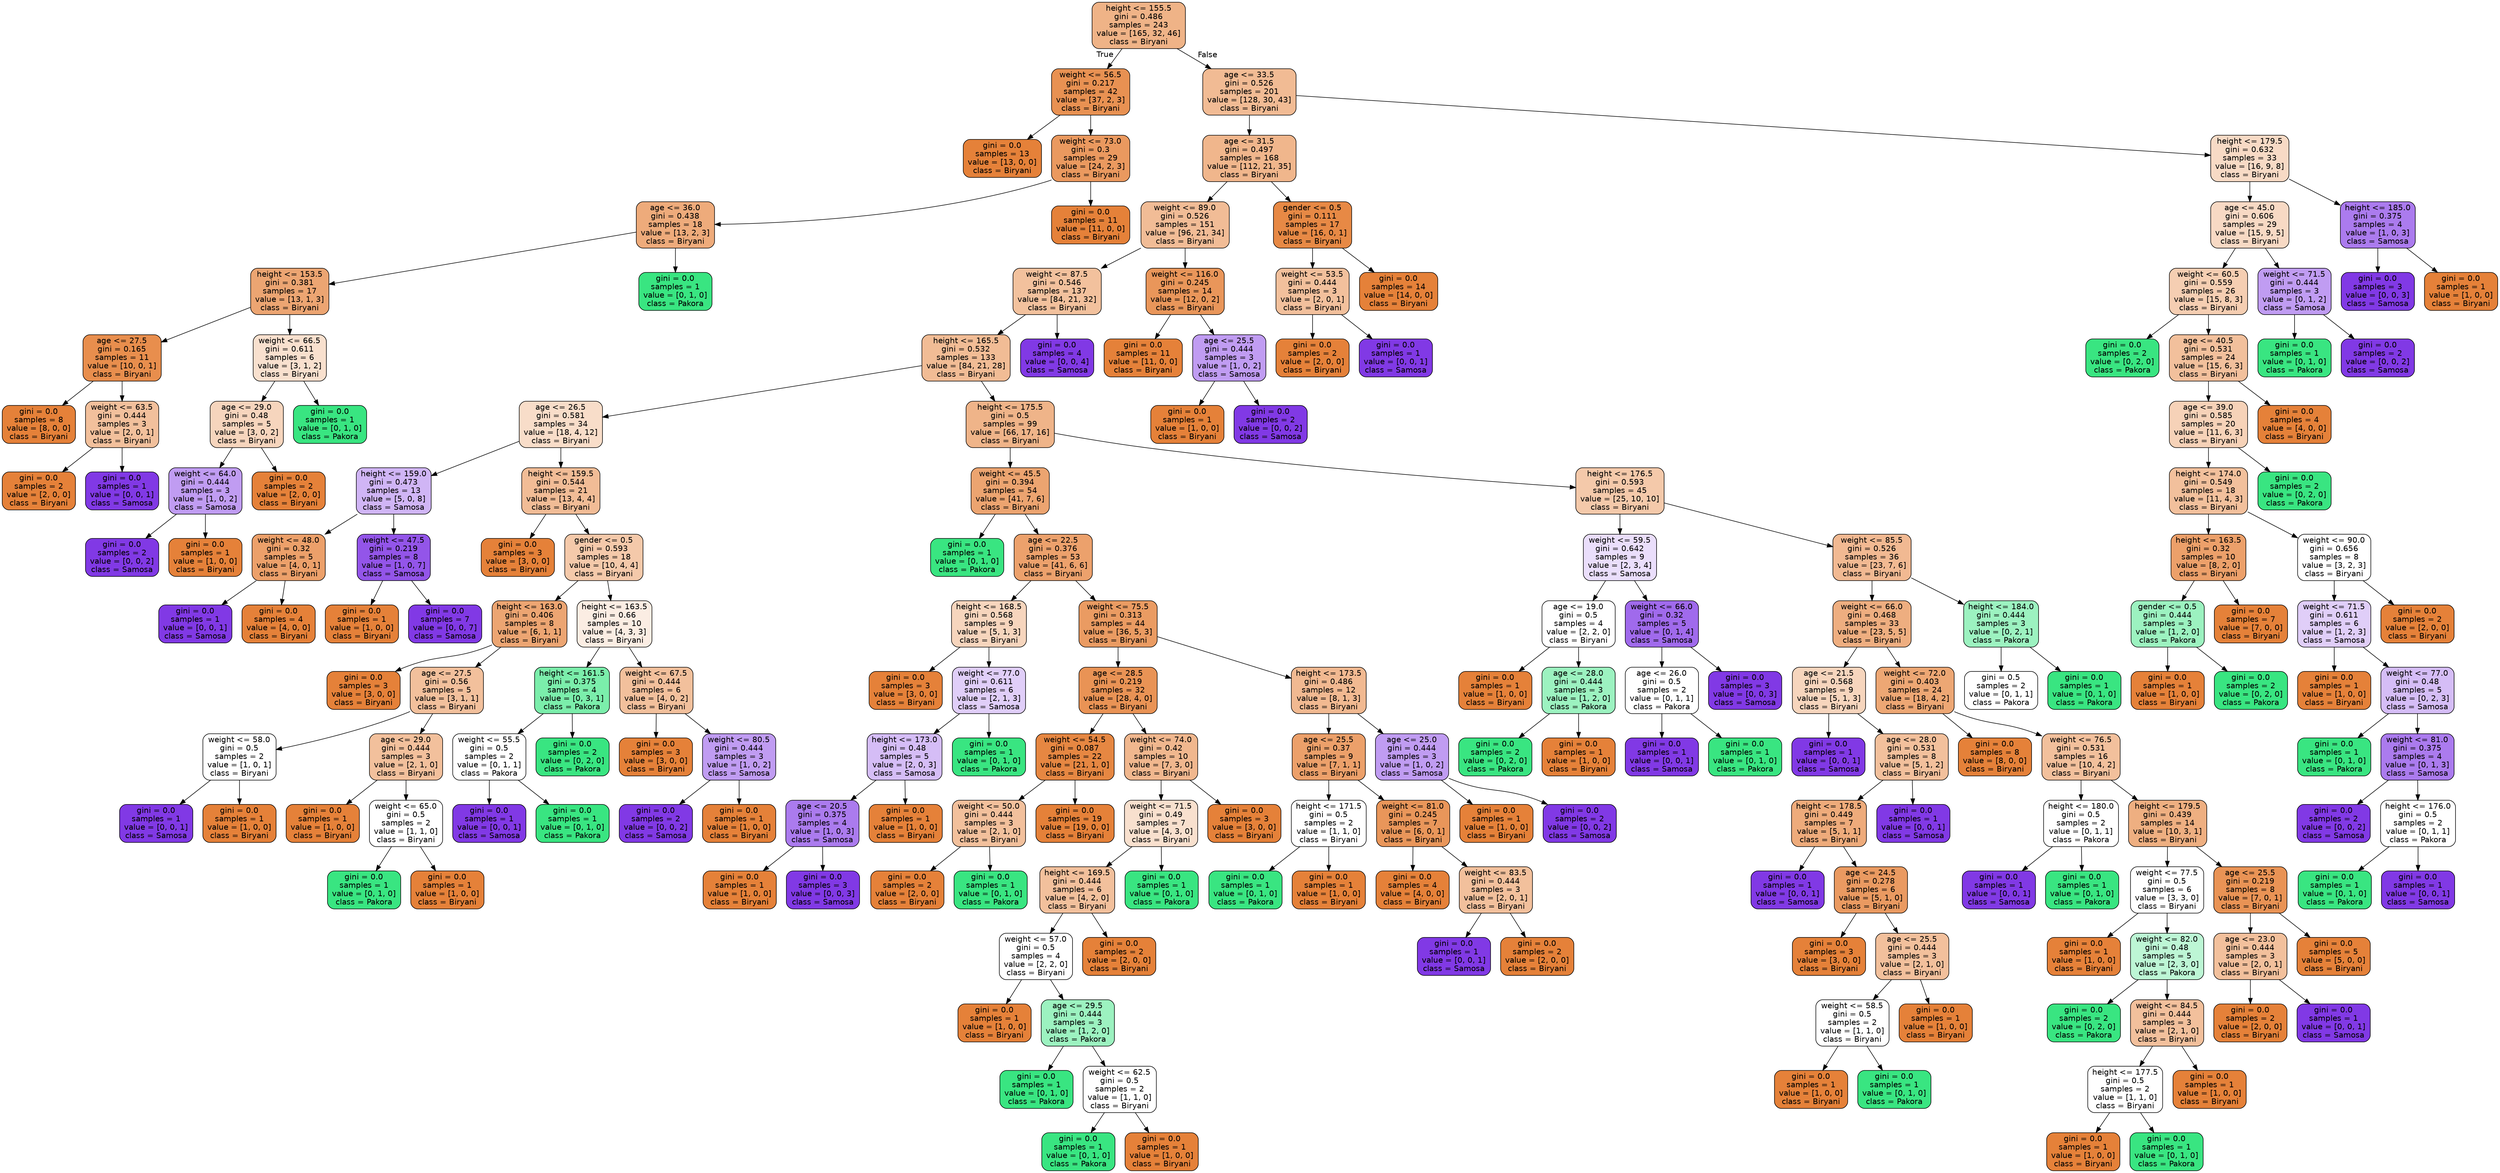 digraph Tree {
node [shape=box, style="filled, rounded", color="black", fontname="helvetica"] ;
edge [fontname="helvetica"] ;
0 [label="height <= 155.5\ngini = 0.486\nsamples = 243\nvalue = [165, 32, 46]\nclass = Biryani", fillcolor="#efb387"] ;
1 [label="weight <= 56.5\ngini = 0.217\nsamples = 42\nvalue = [37, 2, 3]\nclass = Biryani", fillcolor="#e89152"] ;
0 -> 1 [labeldistance=2.5, labelangle=45, headlabel="True"] ;
2 [label="gini = 0.0\nsamples = 13\nvalue = [13, 0, 0]\nclass = Biryani", fillcolor="#e58139"] ;
1 -> 2 ;
3 [label="weight <= 73.0\ngini = 0.3\nsamples = 29\nvalue = [24, 2, 3]\nclass = Biryani", fillcolor="#ea995f"] ;
1 -> 3 ;
4 [label="age <= 36.0\ngini = 0.438\nsamples = 18\nvalue = [13, 2, 3]\nclass = Biryani", fillcolor="#eeab7b"] ;
3 -> 4 ;
5 [label="height <= 153.5\ngini = 0.381\nsamples = 17\nvalue = [13, 1, 3]\nclass = Biryani", fillcolor="#eca572"] ;
4 -> 5 ;
6 [label="age <= 27.5\ngini = 0.165\nsamples = 11\nvalue = [10, 0, 1]\nclass = Biryani", fillcolor="#e88e4d"] ;
5 -> 6 ;
7 [label="gini = 0.0\nsamples = 8\nvalue = [8, 0, 0]\nclass = Biryani", fillcolor="#e58139"] ;
6 -> 7 ;
8 [label="weight <= 63.5\ngini = 0.444\nsamples = 3\nvalue = [2, 0, 1]\nclass = Biryani", fillcolor="#f2c09c"] ;
6 -> 8 ;
9 [label="gini = 0.0\nsamples = 2\nvalue = [2, 0, 0]\nclass = Biryani", fillcolor="#e58139"] ;
8 -> 9 ;
10 [label="gini = 0.0\nsamples = 1\nvalue = [0, 0, 1]\nclass = Samosa", fillcolor="#8139e5"] ;
8 -> 10 ;
11 [label="weight <= 66.5\ngini = 0.611\nsamples = 6\nvalue = [3, 1, 2]\nclass = Biryani", fillcolor="#f8e0ce"] ;
5 -> 11 ;
12 [label="age <= 29.0\ngini = 0.48\nsamples = 5\nvalue = [3, 0, 2]\nclass = Biryani", fillcolor="#f6d5bd"] ;
11 -> 12 ;
13 [label="weight <= 64.0\ngini = 0.444\nsamples = 3\nvalue = [1, 0, 2]\nclass = Samosa", fillcolor="#c09cf2"] ;
12 -> 13 ;
14 [label="gini = 0.0\nsamples = 2\nvalue = [0, 0, 2]\nclass = Samosa", fillcolor="#8139e5"] ;
13 -> 14 ;
15 [label="gini = 0.0\nsamples = 1\nvalue = [1, 0, 0]\nclass = Biryani", fillcolor="#e58139"] ;
13 -> 15 ;
16 [label="gini = 0.0\nsamples = 2\nvalue = [2, 0, 0]\nclass = Biryani", fillcolor="#e58139"] ;
12 -> 16 ;
17 [label="gini = 0.0\nsamples = 1\nvalue = [0, 1, 0]\nclass = Pakora", fillcolor="#39e581"] ;
11 -> 17 ;
18 [label="gini = 0.0\nsamples = 1\nvalue = [0, 1, 0]\nclass = Pakora", fillcolor="#39e581"] ;
4 -> 18 ;
19 [label="gini = 0.0\nsamples = 11\nvalue = [11, 0, 0]\nclass = Biryani", fillcolor="#e58139"] ;
3 -> 19 ;
20 [label="age <= 33.5\ngini = 0.526\nsamples = 201\nvalue = [128, 30, 43]\nclass = Biryani", fillcolor="#f1bb94"] ;
0 -> 20 [labeldistance=2.5, labelangle=-45, headlabel="False"] ;
21 [label="age <= 31.5\ngini = 0.497\nsamples = 168\nvalue = [112, 21, 35]\nclass = Biryani", fillcolor="#f0b68c"] ;
20 -> 21 ;
22 [label="weight <= 89.0\ngini = 0.526\nsamples = 151\nvalue = [96, 21, 34]\nclass = Biryani", fillcolor="#f1bc96"] ;
21 -> 22 ;
23 [label="weight <= 87.5\ngini = 0.546\nsamples = 137\nvalue = [84, 21, 32]\nclass = Biryani", fillcolor="#f2c19d"] ;
22 -> 23 ;
24 [label="height <= 165.5\ngini = 0.532\nsamples = 133\nvalue = [84, 21, 28]\nclass = Biryani", fillcolor="#f1bc95"] ;
23 -> 24 ;
25 [label="age <= 26.5\ngini = 0.581\nsamples = 34\nvalue = [18, 4, 12]\nclass = Biryani", fillcolor="#f8ddc9"] ;
24 -> 25 ;
26 [label="height <= 159.0\ngini = 0.473\nsamples = 13\nvalue = [5, 0, 8]\nclass = Samosa", fillcolor="#d0b5f5"] ;
25 -> 26 ;
27 [label="weight <= 48.0\ngini = 0.32\nsamples = 5\nvalue = [4, 0, 1]\nclass = Biryani", fillcolor="#eca06a"] ;
26 -> 27 ;
28 [label="gini = 0.0\nsamples = 1\nvalue = [0, 0, 1]\nclass = Samosa", fillcolor="#8139e5"] ;
27 -> 28 ;
29 [label="gini = 0.0\nsamples = 4\nvalue = [4, 0, 0]\nclass = Biryani", fillcolor="#e58139"] ;
27 -> 29 ;
30 [label="weight <= 47.5\ngini = 0.219\nsamples = 8\nvalue = [1, 0, 7]\nclass = Samosa", fillcolor="#9355e9"] ;
26 -> 30 ;
31 [label="gini = 0.0\nsamples = 1\nvalue = [1, 0, 0]\nclass = Biryani", fillcolor="#e58139"] ;
30 -> 31 ;
32 [label="gini = 0.0\nsamples = 7\nvalue = [0, 0, 7]\nclass = Samosa", fillcolor="#8139e5"] ;
30 -> 32 ;
33 [label="height <= 159.5\ngini = 0.544\nsamples = 21\nvalue = [13, 4, 4]\nclass = Biryani", fillcolor="#f1bc96"] ;
25 -> 33 ;
34 [label="gini = 0.0\nsamples = 3\nvalue = [3, 0, 0]\nclass = Biryani", fillcolor="#e58139"] ;
33 -> 34 ;
35 [label="gender <= 0.5\ngini = 0.593\nsamples = 18\nvalue = [10, 4, 4]\nclass = Biryani", fillcolor="#f4c9aa"] ;
33 -> 35 ;
36 [label="height <= 163.0\ngini = 0.406\nsamples = 8\nvalue = [6, 1, 1]\nclass = Biryani", fillcolor="#eca572"] ;
35 -> 36 ;
37 [label="gini = 0.0\nsamples = 3\nvalue = [3, 0, 0]\nclass = Biryani", fillcolor="#e58139"] ;
36 -> 37 ;
38 [label="age <= 27.5\ngini = 0.56\nsamples = 5\nvalue = [3, 1, 1]\nclass = Biryani", fillcolor="#f2c09c"] ;
36 -> 38 ;
39 [label="weight <= 58.0\ngini = 0.5\nsamples = 2\nvalue = [1, 0, 1]\nclass = Biryani", fillcolor="#ffffff"] ;
38 -> 39 ;
40 [label="gini = 0.0\nsamples = 1\nvalue = [0, 0, 1]\nclass = Samosa", fillcolor="#8139e5"] ;
39 -> 40 ;
41 [label="gini = 0.0\nsamples = 1\nvalue = [1, 0, 0]\nclass = Biryani", fillcolor="#e58139"] ;
39 -> 41 ;
42 [label="age <= 29.0\ngini = 0.444\nsamples = 3\nvalue = [2, 1, 0]\nclass = Biryani", fillcolor="#f2c09c"] ;
38 -> 42 ;
43 [label="gini = 0.0\nsamples = 1\nvalue = [1, 0, 0]\nclass = Biryani", fillcolor="#e58139"] ;
42 -> 43 ;
44 [label="weight <= 65.0\ngini = 0.5\nsamples = 2\nvalue = [1, 1, 0]\nclass = Biryani", fillcolor="#ffffff"] ;
42 -> 44 ;
45 [label="gini = 0.0\nsamples = 1\nvalue = [0, 1, 0]\nclass = Pakora", fillcolor="#39e581"] ;
44 -> 45 ;
46 [label="gini = 0.0\nsamples = 1\nvalue = [1, 0, 0]\nclass = Biryani", fillcolor="#e58139"] ;
44 -> 46 ;
47 [label="height <= 163.5\ngini = 0.66\nsamples = 10\nvalue = [4, 3, 3]\nclass = Biryani", fillcolor="#fbede3"] ;
35 -> 47 ;
48 [label="height <= 161.5\ngini = 0.375\nsamples = 4\nvalue = [0, 3, 1]\nclass = Pakora", fillcolor="#7beeab"] ;
47 -> 48 ;
49 [label="weight <= 55.5\ngini = 0.5\nsamples = 2\nvalue = [0, 1, 1]\nclass = Pakora", fillcolor="#ffffff"] ;
48 -> 49 ;
50 [label="gini = 0.0\nsamples = 1\nvalue = [0, 0, 1]\nclass = Samosa", fillcolor="#8139e5"] ;
49 -> 50 ;
51 [label="gini = 0.0\nsamples = 1\nvalue = [0, 1, 0]\nclass = Pakora", fillcolor="#39e581"] ;
49 -> 51 ;
52 [label="gini = 0.0\nsamples = 2\nvalue = [0, 2, 0]\nclass = Pakora", fillcolor="#39e581"] ;
48 -> 52 ;
53 [label="weight <= 67.5\ngini = 0.444\nsamples = 6\nvalue = [4, 0, 2]\nclass = Biryani", fillcolor="#f2c09c"] ;
47 -> 53 ;
54 [label="gini = 0.0\nsamples = 3\nvalue = [3, 0, 0]\nclass = Biryani", fillcolor="#e58139"] ;
53 -> 54 ;
55 [label="weight <= 80.5\ngini = 0.444\nsamples = 3\nvalue = [1, 0, 2]\nclass = Samosa", fillcolor="#c09cf2"] ;
53 -> 55 ;
56 [label="gini = 0.0\nsamples = 2\nvalue = [0, 0, 2]\nclass = Samosa", fillcolor="#8139e5"] ;
55 -> 56 ;
57 [label="gini = 0.0\nsamples = 1\nvalue = [1, 0, 0]\nclass = Biryani", fillcolor="#e58139"] ;
55 -> 57 ;
58 [label="height <= 175.5\ngini = 0.5\nsamples = 99\nvalue = [66, 17, 16]\nclass = Biryani", fillcolor="#efb489"] ;
24 -> 58 ;
59 [label="weight <= 45.5\ngini = 0.394\nsamples = 54\nvalue = [41, 7, 6]\nclass = Biryani", fillcolor="#eca470"] ;
58 -> 59 ;
60 [label="gini = 0.0\nsamples = 1\nvalue = [0, 1, 0]\nclass = Pakora", fillcolor="#39e581"] ;
59 -> 60 ;
61 [label="age <= 22.5\ngini = 0.376\nsamples = 53\nvalue = [41, 6, 6]\nclass = Biryani", fillcolor="#eca16c"] ;
59 -> 61 ;
62 [label="height <= 168.5\ngini = 0.568\nsamples = 9\nvalue = [5, 1, 3]\nclass = Biryani", fillcolor="#f6d5bd"] ;
61 -> 62 ;
63 [label="gini = 0.0\nsamples = 3\nvalue = [3, 0, 0]\nclass = Biryani", fillcolor="#e58139"] ;
62 -> 63 ;
64 [label="weight <= 77.0\ngini = 0.611\nsamples = 6\nvalue = [2, 1, 3]\nclass = Samosa", fillcolor="#e0cef8"] ;
62 -> 64 ;
65 [label="height <= 173.0\ngini = 0.48\nsamples = 5\nvalue = [2, 0, 3]\nclass = Samosa", fillcolor="#d5bdf6"] ;
64 -> 65 ;
66 [label="age <= 20.5\ngini = 0.375\nsamples = 4\nvalue = [1, 0, 3]\nclass = Samosa", fillcolor="#ab7bee"] ;
65 -> 66 ;
67 [label="gini = 0.0\nsamples = 1\nvalue = [1, 0, 0]\nclass = Biryani", fillcolor="#e58139"] ;
66 -> 67 ;
68 [label="gini = 0.0\nsamples = 3\nvalue = [0, 0, 3]\nclass = Samosa", fillcolor="#8139e5"] ;
66 -> 68 ;
69 [label="gini = 0.0\nsamples = 1\nvalue = [1, 0, 0]\nclass = Biryani", fillcolor="#e58139"] ;
65 -> 69 ;
70 [label="gini = 0.0\nsamples = 1\nvalue = [0, 1, 0]\nclass = Pakora", fillcolor="#39e581"] ;
64 -> 70 ;
71 [label="weight <= 75.5\ngini = 0.313\nsamples = 44\nvalue = [36, 5, 3]\nclass = Biryani", fillcolor="#ea9b62"] ;
61 -> 71 ;
72 [label="age <= 28.5\ngini = 0.219\nsamples = 32\nvalue = [28, 4, 0]\nclass = Biryani", fillcolor="#e99355"] ;
71 -> 72 ;
73 [label="weight <= 54.5\ngini = 0.087\nsamples = 22\nvalue = [21, 1, 0]\nclass = Biryani", fillcolor="#e68742"] ;
72 -> 73 ;
74 [label="weight <= 50.0\ngini = 0.444\nsamples = 3\nvalue = [2, 1, 0]\nclass = Biryani", fillcolor="#f2c09c"] ;
73 -> 74 ;
75 [label="gini = 0.0\nsamples = 2\nvalue = [2, 0, 0]\nclass = Biryani", fillcolor="#e58139"] ;
74 -> 75 ;
76 [label="gini = 0.0\nsamples = 1\nvalue = [0, 1, 0]\nclass = Pakora", fillcolor="#39e581"] ;
74 -> 76 ;
77 [label="gini = 0.0\nsamples = 19\nvalue = [19, 0, 0]\nclass = Biryani", fillcolor="#e58139"] ;
73 -> 77 ;
78 [label="weight <= 74.0\ngini = 0.42\nsamples = 10\nvalue = [7, 3, 0]\nclass = Biryani", fillcolor="#f0b78e"] ;
72 -> 78 ;
79 [label="weight <= 71.5\ngini = 0.49\nsamples = 7\nvalue = [4, 3, 0]\nclass = Biryani", fillcolor="#f8e0ce"] ;
78 -> 79 ;
80 [label="height <= 169.5\ngini = 0.444\nsamples = 6\nvalue = [4, 2, 0]\nclass = Biryani", fillcolor="#f2c09c"] ;
79 -> 80 ;
81 [label="weight <= 57.0\ngini = 0.5\nsamples = 4\nvalue = [2, 2, 0]\nclass = Biryani", fillcolor="#ffffff"] ;
80 -> 81 ;
82 [label="gini = 0.0\nsamples = 1\nvalue = [1, 0, 0]\nclass = Biryani", fillcolor="#e58139"] ;
81 -> 82 ;
83 [label="age <= 29.5\ngini = 0.444\nsamples = 3\nvalue = [1, 2, 0]\nclass = Pakora", fillcolor="#9cf2c0"] ;
81 -> 83 ;
84 [label="gini = 0.0\nsamples = 1\nvalue = [0, 1, 0]\nclass = Pakora", fillcolor="#39e581"] ;
83 -> 84 ;
85 [label="weight <= 62.5\ngini = 0.5\nsamples = 2\nvalue = [1, 1, 0]\nclass = Biryani", fillcolor="#ffffff"] ;
83 -> 85 ;
86 [label="gini = 0.0\nsamples = 1\nvalue = [0, 1, 0]\nclass = Pakora", fillcolor="#39e581"] ;
85 -> 86 ;
87 [label="gini = 0.0\nsamples = 1\nvalue = [1, 0, 0]\nclass = Biryani", fillcolor="#e58139"] ;
85 -> 87 ;
88 [label="gini = 0.0\nsamples = 2\nvalue = [2, 0, 0]\nclass = Biryani", fillcolor="#e58139"] ;
80 -> 88 ;
89 [label="gini = 0.0\nsamples = 1\nvalue = [0, 1, 0]\nclass = Pakora", fillcolor="#39e581"] ;
79 -> 89 ;
90 [label="gini = 0.0\nsamples = 3\nvalue = [3, 0, 0]\nclass = Biryani", fillcolor="#e58139"] ;
78 -> 90 ;
91 [label="height <= 173.5\ngini = 0.486\nsamples = 12\nvalue = [8, 1, 3]\nclass = Biryani", fillcolor="#f1b991"] ;
71 -> 91 ;
92 [label="age <= 25.5\ngini = 0.37\nsamples = 9\nvalue = [7, 1, 1]\nclass = Biryani", fillcolor="#eca06a"] ;
91 -> 92 ;
93 [label="height <= 171.5\ngini = 0.5\nsamples = 2\nvalue = [1, 1, 0]\nclass = Biryani", fillcolor="#ffffff"] ;
92 -> 93 ;
94 [label="gini = 0.0\nsamples = 1\nvalue = [0, 1, 0]\nclass = Pakora", fillcolor="#39e581"] ;
93 -> 94 ;
95 [label="gini = 0.0\nsamples = 1\nvalue = [1, 0, 0]\nclass = Biryani", fillcolor="#e58139"] ;
93 -> 95 ;
96 [label="weight <= 81.0\ngini = 0.245\nsamples = 7\nvalue = [6, 0, 1]\nclass = Biryani", fillcolor="#e9965a"] ;
92 -> 96 ;
97 [label="gini = 0.0\nsamples = 4\nvalue = [4, 0, 0]\nclass = Biryani", fillcolor="#e58139"] ;
96 -> 97 ;
98 [label="weight <= 83.5\ngini = 0.444\nsamples = 3\nvalue = [2, 0, 1]\nclass = Biryani", fillcolor="#f2c09c"] ;
96 -> 98 ;
99 [label="gini = 0.0\nsamples = 1\nvalue = [0, 0, 1]\nclass = Samosa", fillcolor="#8139e5"] ;
98 -> 99 ;
100 [label="gini = 0.0\nsamples = 2\nvalue = [2, 0, 0]\nclass = Biryani", fillcolor="#e58139"] ;
98 -> 100 ;
101 [label="age <= 25.0\ngini = 0.444\nsamples = 3\nvalue = [1, 0, 2]\nclass = Samosa", fillcolor="#c09cf2"] ;
91 -> 101 ;
102 [label="gini = 0.0\nsamples = 1\nvalue = [1, 0, 0]\nclass = Biryani", fillcolor="#e58139"] ;
101 -> 102 ;
103 [label="gini = 0.0\nsamples = 2\nvalue = [0, 0, 2]\nclass = Samosa", fillcolor="#8139e5"] ;
101 -> 103 ;
104 [label="height <= 176.5\ngini = 0.593\nsamples = 45\nvalue = [25, 10, 10]\nclass = Biryani", fillcolor="#f4c9aa"] ;
58 -> 104 ;
105 [label="weight <= 59.5\ngini = 0.642\nsamples = 9\nvalue = [2, 3, 4]\nclass = Samosa", fillcolor="#eadefb"] ;
104 -> 105 ;
106 [label="age <= 19.0\ngini = 0.5\nsamples = 4\nvalue = [2, 2, 0]\nclass = Biryani", fillcolor="#ffffff"] ;
105 -> 106 ;
107 [label="gini = 0.0\nsamples = 1\nvalue = [1, 0, 0]\nclass = Biryani", fillcolor="#e58139"] ;
106 -> 107 ;
108 [label="age <= 28.0\ngini = 0.444\nsamples = 3\nvalue = [1, 2, 0]\nclass = Pakora", fillcolor="#9cf2c0"] ;
106 -> 108 ;
109 [label="gini = 0.0\nsamples = 2\nvalue = [0, 2, 0]\nclass = Pakora", fillcolor="#39e581"] ;
108 -> 109 ;
110 [label="gini = 0.0\nsamples = 1\nvalue = [1, 0, 0]\nclass = Biryani", fillcolor="#e58139"] ;
108 -> 110 ;
111 [label="weight <= 66.0\ngini = 0.32\nsamples = 5\nvalue = [0, 1, 4]\nclass = Samosa", fillcolor="#a06aec"] ;
105 -> 111 ;
112 [label="age <= 26.0\ngini = 0.5\nsamples = 2\nvalue = [0, 1, 1]\nclass = Pakora", fillcolor="#ffffff"] ;
111 -> 112 ;
113 [label="gini = 0.0\nsamples = 1\nvalue = [0, 0, 1]\nclass = Samosa", fillcolor="#8139e5"] ;
112 -> 113 ;
114 [label="gini = 0.0\nsamples = 1\nvalue = [0, 1, 0]\nclass = Pakora", fillcolor="#39e581"] ;
112 -> 114 ;
115 [label="gini = 0.0\nsamples = 3\nvalue = [0, 0, 3]\nclass = Samosa", fillcolor="#8139e5"] ;
111 -> 115 ;
116 [label="weight <= 85.5\ngini = 0.526\nsamples = 36\nvalue = [23, 7, 6]\nclass = Biryani", fillcolor="#f1b992"] ;
104 -> 116 ;
117 [label="weight <= 66.0\ngini = 0.468\nsamples = 33\nvalue = [23, 5, 5]\nclass = Biryani", fillcolor="#eeae80"] ;
116 -> 117 ;
118 [label="age <= 21.5\ngini = 0.568\nsamples = 9\nvalue = [5, 1, 3]\nclass = Biryani", fillcolor="#f6d5bd"] ;
117 -> 118 ;
119 [label="gini = 0.0\nsamples = 1\nvalue = [0, 0, 1]\nclass = Samosa", fillcolor="#8139e5"] ;
118 -> 119 ;
120 [label="age <= 28.0\ngini = 0.531\nsamples = 8\nvalue = [5, 1, 2]\nclass = Biryani", fillcolor="#f2c09c"] ;
118 -> 120 ;
121 [label="height <= 178.5\ngini = 0.449\nsamples = 7\nvalue = [5, 1, 1]\nclass = Biryani", fillcolor="#eeab7b"] ;
120 -> 121 ;
122 [label="gini = 0.0\nsamples = 1\nvalue = [0, 0, 1]\nclass = Samosa", fillcolor="#8139e5"] ;
121 -> 122 ;
123 [label="age <= 24.5\ngini = 0.278\nsamples = 6\nvalue = [5, 1, 0]\nclass = Biryani", fillcolor="#ea9a61"] ;
121 -> 123 ;
124 [label="gini = 0.0\nsamples = 3\nvalue = [3, 0, 0]\nclass = Biryani", fillcolor="#e58139"] ;
123 -> 124 ;
125 [label="age <= 25.5\ngini = 0.444\nsamples = 3\nvalue = [2, 1, 0]\nclass = Biryani", fillcolor="#f2c09c"] ;
123 -> 125 ;
126 [label="weight <= 58.5\ngini = 0.5\nsamples = 2\nvalue = [1, 1, 0]\nclass = Biryani", fillcolor="#ffffff"] ;
125 -> 126 ;
127 [label="gini = 0.0\nsamples = 1\nvalue = [1, 0, 0]\nclass = Biryani", fillcolor="#e58139"] ;
126 -> 127 ;
128 [label="gini = 0.0\nsamples = 1\nvalue = [0, 1, 0]\nclass = Pakora", fillcolor="#39e581"] ;
126 -> 128 ;
129 [label="gini = 0.0\nsamples = 1\nvalue = [1, 0, 0]\nclass = Biryani", fillcolor="#e58139"] ;
125 -> 129 ;
130 [label="gini = 0.0\nsamples = 1\nvalue = [0, 0, 1]\nclass = Samosa", fillcolor="#8139e5"] ;
120 -> 130 ;
131 [label="weight <= 72.0\ngini = 0.403\nsamples = 24\nvalue = [18, 4, 2]\nclass = Biryani", fillcolor="#eda774"] ;
117 -> 131 ;
132 [label="gini = 0.0\nsamples = 8\nvalue = [8, 0, 0]\nclass = Biryani", fillcolor="#e58139"] ;
131 -> 132 ;
133 [label="weight <= 76.5\ngini = 0.531\nsamples = 16\nvalue = [10, 4, 2]\nclass = Biryani", fillcolor="#f2c09c"] ;
131 -> 133 ;
134 [label="height <= 180.0\ngini = 0.5\nsamples = 2\nvalue = [0, 1, 1]\nclass = Pakora", fillcolor="#ffffff"] ;
133 -> 134 ;
135 [label="gini = 0.0\nsamples = 1\nvalue = [0, 0, 1]\nclass = Samosa", fillcolor="#8139e5"] ;
134 -> 135 ;
136 [label="gini = 0.0\nsamples = 1\nvalue = [0, 1, 0]\nclass = Pakora", fillcolor="#39e581"] ;
134 -> 136 ;
137 [label="height <= 179.5\ngini = 0.439\nsamples = 14\nvalue = [10, 3, 1]\nclass = Biryani", fillcolor="#eeaf81"] ;
133 -> 137 ;
138 [label="weight <= 77.5\ngini = 0.5\nsamples = 6\nvalue = [3, 3, 0]\nclass = Biryani", fillcolor="#ffffff"] ;
137 -> 138 ;
139 [label="gini = 0.0\nsamples = 1\nvalue = [1, 0, 0]\nclass = Biryani", fillcolor="#e58139"] ;
138 -> 139 ;
140 [label="weight <= 82.0\ngini = 0.48\nsamples = 5\nvalue = [2, 3, 0]\nclass = Pakora", fillcolor="#bdf6d5"] ;
138 -> 140 ;
141 [label="gini = 0.0\nsamples = 2\nvalue = [0, 2, 0]\nclass = Pakora", fillcolor="#39e581"] ;
140 -> 141 ;
142 [label="weight <= 84.5\ngini = 0.444\nsamples = 3\nvalue = [2, 1, 0]\nclass = Biryani", fillcolor="#f2c09c"] ;
140 -> 142 ;
143 [label="height <= 177.5\ngini = 0.5\nsamples = 2\nvalue = [1, 1, 0]\nclass = Biryani", fillcolor="#ffffff"] ;
142 -> 143 ;
144 [label="gini = 0.0\nsamples = 1\nvalue = [1, 0, 0]\nclass = Biryani", fillcolor="#e58139"] ;
143 -> 144 ;
145 [label="gini = 0.0\nsamples = 1\nvalue = [0, 1, 0]\nclass = Pakora", fillcolor="#39e581"] ;
143 -> 145 ;
146 [label="gini = 0.0\nsamples = 1\nvalue = [1, 0, 0]\nclass = Biryani", fillcolor="#e58139"] ;
142 -> 146 ;
147 [label="age <= 25.5\ngini = 0.219\nsamples = 8\nvalue = [7, 0, 1]\nclass = Biryani", fillcolor="#e99355"] ;
137 -> 147 ;
148 [label="age <= 23.0\ngini = 0.444\nsamples = 3\nvalue = [2, 0, 1]\nclass = Biryani", fillcolor="#f2c09c"] ;
147 -> 148 ;
149 [label="gini = 0.0\nsamples = 2\nvalue = [2, 0, 0]\nclass = Biryani", fillcolor="#e58139"] ;
148 -> 149 ;
150 [label="gini = 0.0\nsamples = 1\nvalue = [0, 0, 1]\nclass = Samosa", fillcolor="#8139e5"] ;
148 -> 150 ;
151 [label="gini = 0.0\nsamples = 5\nvalue = [5, 0, 0]\nclass = Biryani", fillcolor="#e58139"] ;
147 -> 151 ;
152 [label="height <= 184.0\ngini = 0.444\nsamples = 3\nvalue = [0, 2, 1]\nclass = Pakora", fillcolor="#9cf2c0"] ;
116 -> 152 ;
153 [label="gini = 0.5\nsamples = 2\nvalue = [0, 1, 1]\nclass = Pakora", fillcolor="#ffffff"] ;
152 -> 153 ;
154 [label="gini = 0.0\nsamples = 1\nvalue = [0, 1, 0]\nclass = Pakora", fillcolor="#39e581"] ;
152 -> 154 ;
155 [label="gini = 0.0\nsamples = 4\nvalue = [0, 0, 4]\nclass = Samosa", fillcolor="#8139e5"] ;
23 -> 155 ;
156 [label="weight <= 116.0\ngini = 0.245\nsamples = 14\nvalue = [12, 0, 2]\nclass = Biryani", fillcolor="#e9965a"] ;
22 -> 156 ;
157 [label="gini = 0.0\nsamples = 11\nvalue = [11, 0, 0]\nclass = Biryani", fillcolor="#e58139"] ;
156 -> 157 ;
158 [label="age <= 25.5\ngini = 0.444\nsamples = 3\nvalue = [1, 0, 2]\nclass = Samosa", fillcolor="#c09cf2"] ;
156 -> 158 ;
159 [label="gini = 0.0\nsamples = 1\nvalue = [1, 0, 0]\nclass = Biryani", fillcolor="#e58139"] ;
158 -> 159 ;
160 [label="gini = 0.0\nsamples = 2\nvalue = [0, 0, 2]\nclass = Samosa", fillcolor="#8139e5"] ;
158 -> 160 ;
161 [label="gender <= 0.5\ngini = 0.111\nsamples = 17\nvalue = [16, 0, 1]\nclass = Biryani", fillcolor="#e78945"] ;
21 -> 161 ;
162 [label="weight <= 53.5\ngini = 0.444\nsamples = 3\nvalue = [2, 0, 1]\nclass = Biryani", fillcolor="#f2c09c"] ;
161 -> 162 ;
163 [label="gini = 0.0\nsamples = 2\nvalue = [2, 0, 0]\nclass = Biryani", fillcolor="#e58139"] ;
162 -> 163 ;
164 [label="gini = 0.0\nsamples = 1\nvalue = [0, 0, 1]\nclass = Samosa", fillcolor="#8139e5"] ;
162 -> 164 ;
165 [label="gini = 0.0\nsamples = 14\nvalue = [14, 0, 0]\nclass = Biryani", fillcolor="#e58139"] ;
161 -> 165 ;
166 [label="height <= 179.5\ngini = 0.632\nsamples = 33\nvalue = [16, 9, 8]\nclass = Biryani", fillcolor="#f7dac5"] ;
20 -> 166 ;
167 [label="age <= 45.0\ngini = 0.606\nsamples = 29\nvalue = [15, 9, 5]\nclass = Biryani", fillcolor="#f7d9c4"] ;
166 -> 167 ;
168 [label="weight <= 60.5\ngini = 0.559\nsamples = 26\nvalue = [15, 8, 3]\nclass = Biryani", fillcolor="#f5ceb2"] ;
167 -> 168 ;
169 [label="gini = 0.0\nsamples = 2\nvalue = [0, 2, 0]\nclass = Pakora", fillcolor="#39e581"] ;
168 -> 169 ;
170 [label="age <= 40.5\ngini = 0.531\nsamples = 24\nvalue = [15, 6, 3]\nclass = Biryani", fillcolor="#f2c09c"] ;
168 -> 170 ;
171 [label="age <= 39.0\ngini = 0.585\nsamples = 20\nvalue = [11, 6, 3]\nclass = Biryani", fillcolor="#f6d2b8"] ;
170 -> 171 ;
172 [label="height <= 174.0\ngini = 0.549\nsamples = 18\nvalue = [11, 4, 3]\nclass = Biryani", fillcolor="#f2c09c"] ;
171 -> 172 ;
173 [label="height <= 163.5\ngini = 0.32\nsamples = 10\nvalue = [8, 2, 0]\nclass = Biryani", fillcolor="#eca06a"] ;
172 -> 173 ;
174 [label="gender <= 0.5\ngini = 0.444\nsamples = 3\nvalue = [1, 2, 0]\nclass = Pakora", fillcolor="#9cf2c0"] ;
173 -> 174 ;
175 [label="gini = 0.0\nsamples = 1\nvalue = [1, 0, 0]\nclass = Biryani", fillcolor="#e58139"] ;
174 -> 175 ;
176 [label="gini = 0.0\nsamples = 2\nvalue = [0, 2, 0]\nclass = Pakora", fillcolor="#39e581"] ;
174 -> 176 ;
177 [label="gini = 0.0\nsamples = 7\nvalue = [7, 0, 0]\nclass = Biryani", fillcolor="#e58139"] ;
173 -> 177 ;
178 [label="weight <= 90.0\ngini = 0.656\nsamples = 8\nvalue = [3, 2, 3]\nclass = Biryani", fillcolor="#ffffff"] ;
172 -> 178 ;
179 [label="weight <= 71.5\ngini = 0.611\nsamples = 6\nvalue = [1, 2, 3]\nclass = Samosa", fillcolor="#e0cef8"] ;
178 -> 179 ;
180 [label="gini = 0.0\nsamples = 1\nvalue = [1, 0, 0]\nclass = Biryani", fillcolor="#e58139"] ;
179 -> 180 ;
181 [label="weight <= 77.0\ngini = 0.48\nsamples = 5\nvalue = [0, 2, 3]\nclass = Samosa", fillcolor="#d5bdf6"] ;
179 -> 181 ;
182 [label="gini = 0.0\nsamples = 1\nvalue = [0, 1, 0]\nclass = Pakora", fillcolor="#39e581"] ;
181 -> 182 ;
183 [label="weight <= 81.0\ngini = 0.375\nsamples = 4\nvalue = [0, 1, 3]\nclass = Samosa", fillcolor="#ab7bee"] ;
181 -> 183 ;
184 [label="gini = 0.0\nsamples = 2\nvalue = [0, 0, 2]\nclass = Samosa", fillcolor="#8139e5"] ;
183 -> 184 ;
185 [label="height <= 176.0\ngini = 0.5\nsamples = 2\nvalue = [0, 1, 1]\nclass = Pakora", fillcolor="#ffffff"] ;
183 -> 185 ;
186 [label="gini = 0.0\nsamples = 1\nvalue = [0, 1, 0]\nclass = Pakora", fillcolor="#39e581"] ;
185 -> 186 ;
187 [label="gini = 0.0\nsamples = 1\nvalue = [0, 0, 1]\nclass = Samosa", fillcolor="#8139e5"] ;
185 -> 187 ;
188 [label="gini = 0.0\nsamples = 2\nvalue = [2, 0, 0]\nclass = Biryani", fillcolor="#e58139"] ;
178 -> 188 ;
189 [label="gini = 0.0\nsamples = 2\nvalue = [0, 2, 0]\nclass = Pakora", fillcolor="#39e581"] ;
171 -> 189 ;
190 [label="gini = 0.0\nsamples = 4\nvalue = [4, 0, 0]\nclass = Biryani", fillcolor="#e58139"] ;
170 -> 190 ;
191 [label="weight <= 71.5\ngini = 0.444\nsamples = 3\nvalue = [0, 1, 2]\nclass = Samosa", fillcolor="#c09cf2"] ;
167 -> 191 ;
192 [label="gini = 0.0\nsamples = 1\nvalue = [0, 1, 0]\nclass = Pakora", fillcolor="#39e581"] ;
191 -> 192 ;
193 [label="gini = 0.0\nsamples = 2\nvalue = [0, 0, 2]\nclass = Samosa", fillcolor="#8139e5"] ;
191 -> 193 ;
194 [label="height <= 185.0\ngini = 0.375\nsamples = 4\nvalue = [1, 0, 3]\nclass = Samosa", fillcolor="#ab7bee"] ;
166 -> 194 ;
195 [label="gini = 0.0\nsamples = 3\nvalue = [0, 0, 3]\nclass = Samosa", fillcolor="#8139e5"] ;
194 -> 195 ;
196 [label="gini = 0.0\nsamples = 1\nvalue = [1, 0, 0]\nclass = Biryani", fillcolor="#e58139"] ;
194 -> 196 ;
}